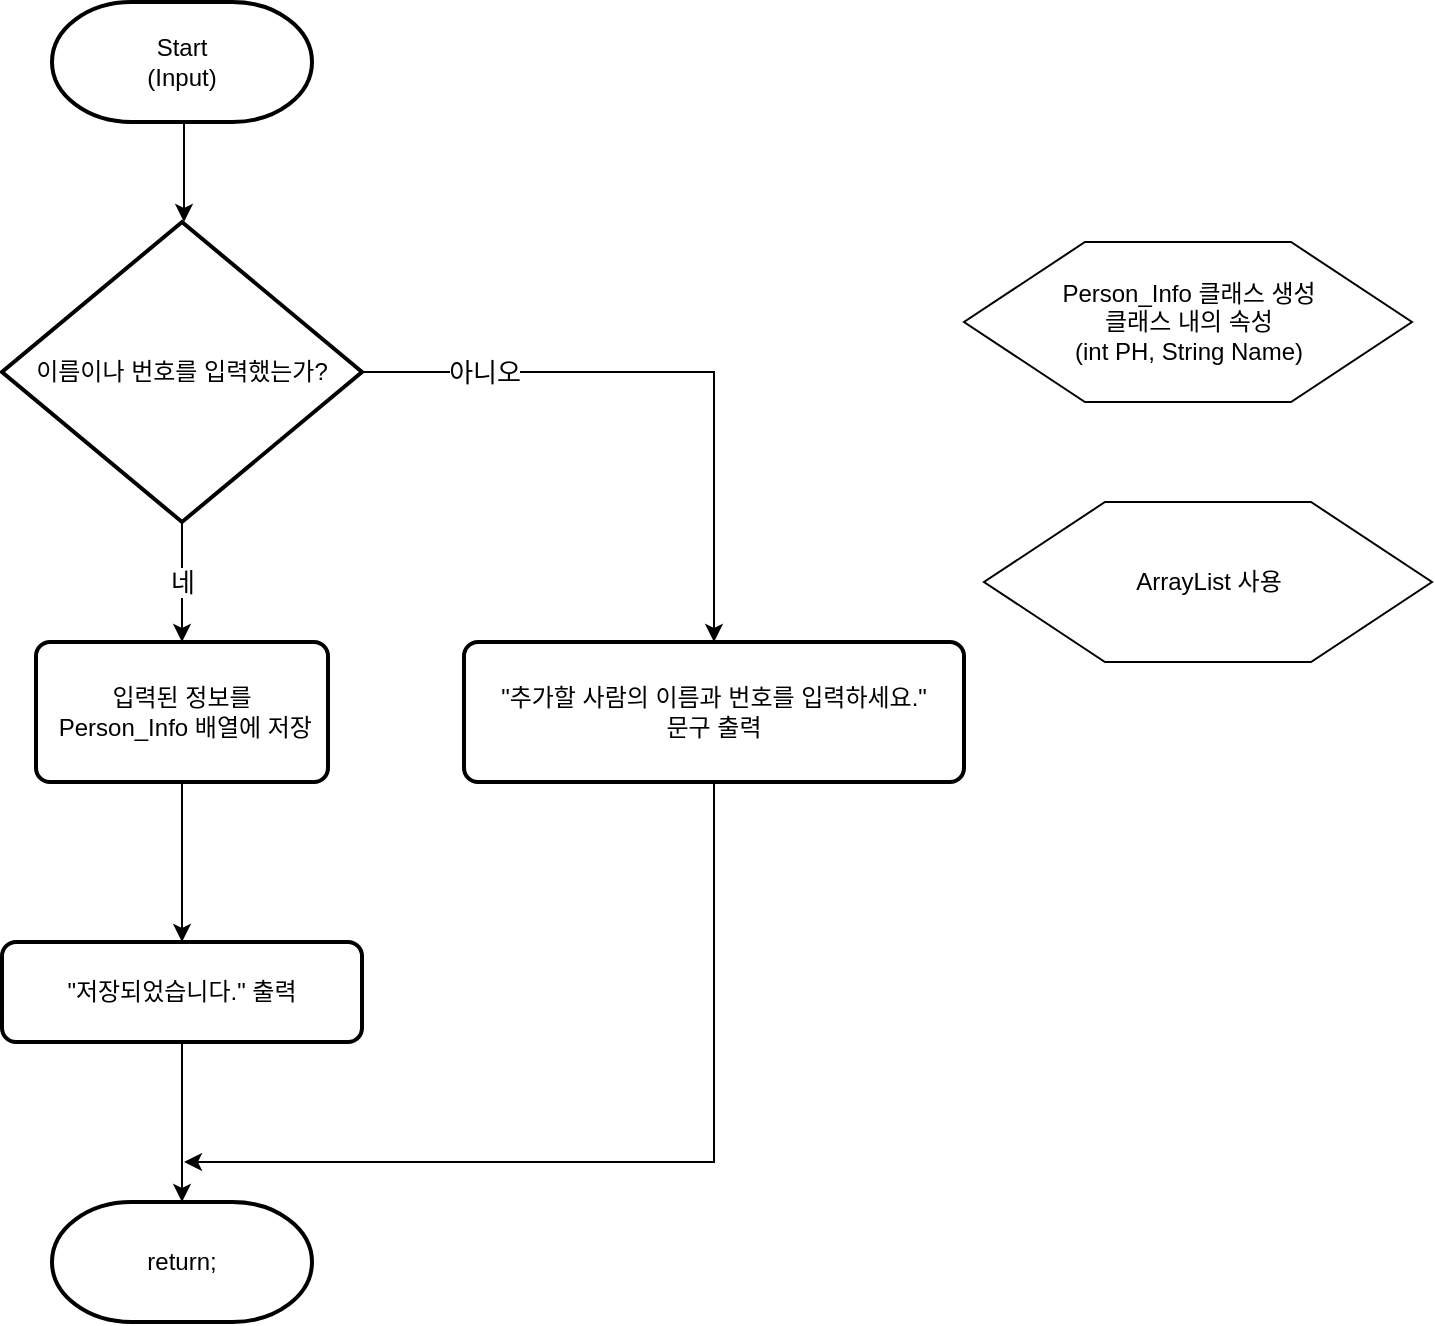 <mxfile version="14.4.4" type="github">
  <diagram id="C5RBs43oDa-KdzZeNtuy" name="Page-1">
    <mxGraphModel dx="1422" dy="794" grid="1" gridSize="10" guides="1" tooltips="1" connect="1" arrows="1" fold="1" page="1" pageScale="1" pageWidth="2339" pageHeight="3300" math="0" shadow="0">
      <root>
        <mxCell id="WIyWlLk6GJQsqaUBKTNV-0" />
        <mxCell id="WIyWlLk6GJQsqaUBKTNV-1" parent="WIyWlLk6GJQsqaUBKTNV-0" />
        <mxCell id="QGJq0PdZ1QkwxRiK3rNf-5" style="edgeStyle=orthogonalEdgeStyle;rounded=0;orthogonalLoop=1;jettySize=auto;html=1;exitX=0.5;exitY=1;exitDx=0;exitDy=0;" parent="WIyWlLk6GJQsqaUBKTNV-1" edge="1">
          <mxGeometry relative="1" as="geometry">
            <mxPoint x="350" y="100" as="sourcePoint" />
            <mxPoint x="350" y="150" as="targetPoint" />
          </mxGeometry>
        </mxCell>
        <mxCell id="MIVhKUlmY33OTzhxlFlY-19" style="edgeStyle=orthogonalEdgeStyle;rounded=0;orthogonalLoop=1;jettySize=auto;html=1;entryX=0.5;entryY=0;entryDx=0;entryDy=0;fontSize=13;" parent="WIyWlLk6GJQsqaUBKTNV-1" source="QGJq0PdZ1QkwxRiK3rNf-3" target="MIVhKUlmY33OTzhxlFlY-15" edge="1">
          <mxGeometry relative="1" as="geometry" />
        </mxCell>
        <mxCell id="QGJq0PdZ1QkwxRiK3rNf-3" value="입력된 정보를&lt;br&gt;&amp;nbsp;Person_Info 배열에 저장" style="rounded=1;whiteSpace=wrap;html=1;absoluteArcSize=1;arcSize=14;strokeWidth=2;align=center;" parent="WIyWlLk6GJQsqaUBKTNV-1" vertex="1">
          <mxGeometry x="276" y="360" width="146" height="70" as="geometry" />
        </mxCell>
        <mxCell id="MIVhKUlmY33OTzhxlFlY-0" value="Start&lt;br&gt;(Input)" style="strokeWidth=2;html=1;shape=mxgraph.flowchart.terminator;whiteSpace=wrap;" parent="WIyWlLk6GJQsqaUBKTNV-1" vertex="1">
          <mxGeometry x="284" y="40" width="130" height="60" as="geometry" />
        </mxCell>
        <mxCell id="MIVhKUlmY33OTzhxlFlY-18" style="edgeStyle=orthogonalEdgeStyle;rounded=0;orthogonalLoop=1;jettySize=auto;html=1;exitX=0.5;exitY=1;exitDx=0;exitDy=0;fontSize=13;" parent="WIyWlLk6GJQsqaUBKTNV-1" source="MIVhKUlmY33OTzhxlFlY-1" edge="1">
          <mxGeometry relative="1" as="geometry">
            <mxPoint x="350" y="620" as="targetPoint" />
            <Array as="points">
              <mxPoint x="615" y="620" />
            </Array>
          </mxGeometry>
        </mxCell>
        <mxCell id="MIVhKUlmY33OTzhxlFlY-1" value="&quot;추가할 사람의 이름과 번호를 입력하세요.&quot;&lt;br&gt;문구 출력" style="rounded=1;whiteSpace=wrap;html=1;absoluteArcSize=1;arcSize=14;strokeWidth=2;" parent="WIyWlLk6GJQsqaUBKTNV-1" vertex="1">
          <mxGeometry x="490" y="360" width="250" height="70" as="geometry" />
        </mxCell>
        <mxCell id="MIVhKUlmY33OTzhxlFlY-7" value="&lt;font style=&quot;font-size: 13px;&quot;&gt;네&lt;/font&gt;" style="edgeStyle=orthogonalEdgeStyle;rounded=0;orthogonalLoop=1;jettySize=auto;html=1;entryX=0.5;entryY=0;entryDx=0;entryDy=0;fontSize=13;" parent="WIyWlLk6GJQsqaUBKTNV-1" source="MIVhKUlmY33OTzhxlFlY-4" target="QGJq0PdZ1QkwxRiK3rNf-3" edge="1">
          <mxGeometry relative="1" as="geometry">
            <Array as="points">
              <mxPoint x="349" y="330" />
              <mxPoint x="349" y="330" />
            </Array>
          </mxGeometry>
        </mxCell>
        <mxCell id="MIVhKUlmY33OTzhxlFlY-13" value="아니오" style="edgeStyle=orthogonalEdgeStyle;rounded=0;orthogonalLoop=1;jettySize=auto;html=1;exitX=1;exitY=0.5;exitDx=0;exitDy=0;exitPerimeter=0;entryX=0.5;entryY=0;entryDx=0;entryDy=0;fontSize=13;" parent="WIyWlLk6GJQsqaUBKTNV-1" source="MIVhKUlmY33OTzhxlFlY-4" target="MIVhKUlmY33OTzhxlFlY-1" edge="1">
          <mxGeometry x="-0.608" relative="1" as="geometry">
            <mxPoint as="offset" />
          </mxGeometry>
        </mxCell>
        <mxCell id="MIVhKUlmY33OTzhxlFlY-4" value="이름이나 번호를 입력했는가?" style="strokeWidth=2;html=1;shape=mxgraph.flowchart.decision;whiteSpace=wrap;" parent="WIyWlLk6GJQsqaUBKTNV-1" vertex="1">
          <mxGeometry x="259" y="150" width="180" height="150" as="geometry" />
        </mxCell>
        <mxCell id="MIVhKUlmY33OTzhxlFlY-6" value="Person_Info 클래스 생성&lt;br&gt;클래스 내의 속성&lt;br&gt;(int PH, String Name)" style="verticalLabelPosition=middle;verticalAlign=middle;html=1;shape=hexagon;perimeter=hexagonPerimeter2;arcSize=6;size=0.27;labelPosition=center;align=center;" parent="WIyWlLk6GJQsqaUBKTNV-1" vertex="1">
          <mxGeometry x="740" y="160" width="224" height="80" as="geometry" />
        </mxCell>
        <mxCell id="MIVhKUlmY33OTzhxlFlY-14" value="return;" style="strokeWidth=2;html=1;shape=mxgraph.flowchart.terminator;whiteSpace=wrap;" parent="WIyWlLk6GJQsqaUBKTNV-1" vertex="1">
          <mxGeometry x="284" y="640" width="130" height="60" as="geometry" />
        </mxCell>
        <mxCell id="MIVhKUlmY33OTzhxlFlY-17" style="edgeStyle=orthogonalEdgeStyle;rounded=0;orthogonalLoop=1;jettySize=auto;html=1;exitX=0.5;exitY=1;exitDx=0;exitDy=0;entryX=0.5;entryY=0;entryDx=0;entryDy=0;entryPerimeter=0;fontSize=13;" parent="WIyWlLk6GJQsqaUBKTNV-1" source="MIVhKUlmY33OTzhxlFlY-15" target="MIVhKUlmY33OTzhxlFlY-14" edge="1">
          <mxGeometry relative="1" as="geometry" />
        </mxCell>
        <mxCell id="MIVhKUlmY33OTzhxlFlY-15" value="&quot;저장되었습니다.&quot; 출력" style="rounded=1;whiteSpace=wrap;html=1;absoluteArcSize=1;arcSize=14;strokeWidth=2;" parent="WIyWlLk6GJQsqaUBKTNV-1" vertex="1">
          <mxGeometry x="259" y="510" width="180" height="50" as="geometry" />
        </mxCell>
        <mxCell id="WdhutA0HPDwgAfeHhhjY-0" value="ArrayList 사용" style="verticalLabelPosition=middle;verticalAlign=middle;html=1;shape=hexagon;perimeter=hexagonPerimeter2;arcSize=6;size=0.27;labelPosition=center;align=center;" vertex="1" parent="WIyWlLk6GJQsqaUBKTNV-1">
          <mxGeometry x="750" y="290" width="224" height="80" as="geometry" />
        </mxCell>
      </root>
    </mxGraphModel>
  </diagram>
</mxfile>
